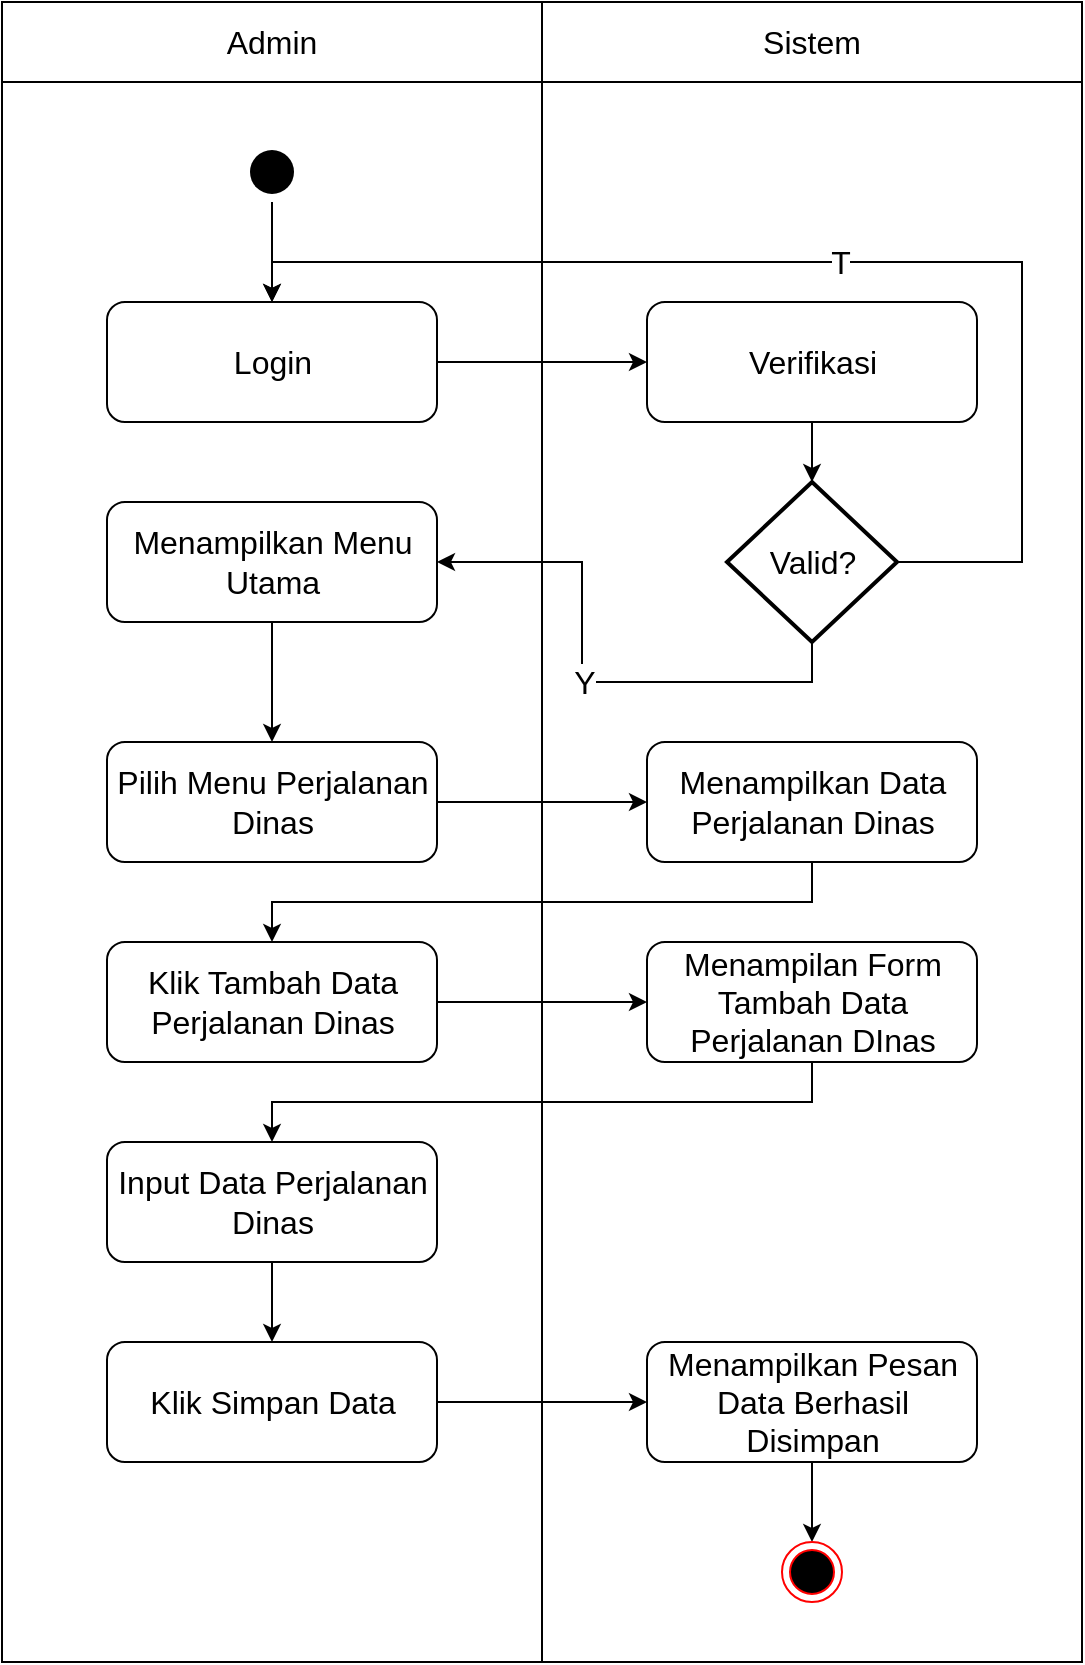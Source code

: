 <mxfile version="20.8.3" type="github">
  <diagram id="AEnEGb0QVDxgxt8X6Wf-" name="Page-1">
    <mxGraphModel dx="1050" dy="1681" grid="1" gridSize="10" guides="1" tooltips="1" connect="1" arrows="1" fold="1" page="1" pageScale="1" pageWidth="850" pageHeight="1100" math="0" shadow="0">
      <root>
        <mxCell id="0" />
        <mxCell id="1" parent="0" />
        <mxCell id="ddWomf6Aq5IqWA8aYFaR-2" value="" style="rounded=0;whiteSpace=wrap;html=1;" vertex="1" parent="1">
          <mxGeometry x="40" y="-100" width="270" height="790" as="geometry" />
        </mxCell>
        <mxCell id="ddWomf6Aq5IqWA8aYFaR-3" value="" style="rounded=0;whiteSpace=wrap;html=1;" vertex="1" parent="1">
          <mxGeometry x="310" y="-100" width="270" height="790" as="geometry" />
        </mxCell>
        <mxCell id="ddWomf6Aq5IqWA8aYFaR-4" value="&lt;font style=&quot;font-size: 16px;&quot;&gt;Admin&lt;/font&gt;" style="rounded=0;whiteSpace=wrap;html=1;" vertex="1" parent="1">
          <mxGeometry x="40" y="-140" width="270" height="40" as="geometry" />
        </mxCell>
        <mxCell id="ddWomf6Aq5IqWA8aYFaR-5" value="&lt;font style=&quot;font-size: 16px;&quot;&gt;Sistem&lt;/font&gt;" style="rounded=0;whiteSpace=wrap;html=1;" vertex="1" parent="1">
          <mxGeometry x="310" y="-140" width="270" height="40" as="geometry" />
        </mxCell>
        <mxCell id="ddWomf6Aq5IqWA8aYFaR-21" style="edgeStyle=orthogonalEdgeStyle;rounded=0;orthogonalLoop=1;jettySize=auto;html=1;entryX=0;entryY=0.5;entryDx=0;entryDy=0;fontSize=16;" edge="1" parent="1" source="ddWomf6Aq5IqWA8aYFaR-6" target="ddWomf6Aq5IqWA8aYFaR-10">
          <mxGeometry relative="1" as="geometry" />
        </mxCell>
        <mxCell id="ddWomf6Aq5IqWA8aYFaR-6" value="Pilih Menu Perjalanan Dinas" style="rounded=1;whiteSpace=wrap;html=1;fontSize=16;" vertex="1" parent="1">
          <mxGeometry x="92.5" y="230" width="165" height="60" as="geometry" />
        </mxCell>
        <mxCell id="ddWomf6Aq5IqWA8aYFaR-42" style="edgeStyle=orthogonalEdgeStyle;rounded=0;orthogonalLoop=1;jettySize=auto;html=1;exitX=0.5;exitY=1;exitDx=0;exitDy=0;fontSize=16;" edge="1" parent="1" source="ddWomf6Aq5IqWA8aYFaR-7" target="ddWomf6Aq5IqWA8aYFaR-29">
          <mxGeometry relative="1" as="geometry" />
        </mxCell>
        <mxCell id="ddWomf6Aq5IqWA8aYFaR-7" value="" style="ellipse;html=1;shape=endState;fillColor=#000000;strokeColor=none;fontSize=16;" vertex="1" parent="1">
          <mxGeometry x="160" y="-70" width="30" height="30" as="geometry" />
        </mxCell>
        <mxCell id="ddWomf6Aq5IqWA8aYFaR-24" style="edgeStyle=orthogonalEdgeStyle;rounded=0;orthogonalLoop=1;jettySize=auto;html=1;exitX=0.5;exitY=1;exitDx=0;exitDy=0;fontSize=16;" edge="1" parent="1" source="ddWomf6Aq5IqWA8aYFaR-10" target="ddWomf6Aq5IqWA8aYFaR-11">
          <mxGeometry relative="1" as="geometry" />
        </mxCell>
        <mxCell id="ddWomf6Aq5IqWA8aYFaR-10" value="Menampilkan Data Perjalanan Dinas" style="rounded=1;whiteSpace=wrap;html=1;fontSize=16;" vertex="1" parent="1">
          <mxGeometry x="362.5" y="230" width="165" height="60" as="geometry" />
        </mxCell>
        <mxCell id="ddWomf6Aq5IqWA8aYFaR-23" style="edgeStyle=orthogonalEdgeStyle;rounded=0;orthogonalLoop=1;jettySize=auto;html=1;exitX=1;exitY=0.5;exitDx=0;exitDy=0;entryX=0;entryY=0.5;entryDx=0;entryDy=0;fontSize=16;" edge="1" parent="1" source="ddWomf6Aq5IqWA8aYFaR-11" target="ddWomf6Aq5IqWA8aYFaR-12">
          <mxGeometry relative="1" as="geometry" />
        </mxCell>
        <mxCell id="ddWomf6Aq5IqWA8aYFaR-11" value="Klik Tambah Data Perjalanan Dinas" style="rounded=1;whiteSpace=wrap;html=1;fontSize=16;" vertex="1" parent="1">
          <mxGeometry x="92.5" y="330" width="165" height="60" as="geometry" />
        </mxCell>
        <mxCell id="ddWomf6Aq5IqWA8aYFaR-25" style="edgeStyle=orthogonalEdgeStyle;rounded=0;orthogonalLoop=1;jettySize=auto;html=1;exitX=0.5;exitY=1;exitDx=0;exitDy=0;fontSize=16;" edge="1" parent="1" source="ddWomf6Aq5IqWA8aYFaR-12" target="ddWomf6Aq5IqWA8aYFaR-13">
          <mxGeometry relative="1" as="geometry" />
        </mxCell>
        <mxCell id="ddWomf6Aq5IqWA8aYFaR-12" value="Menampilan Form Tambah Data Perjalanan DInas" style="rounded=1;whiteSpace=wrap;html=1;fontSize=16;" vertex="1" parent="1">
          <mxGeometry x="362.5" y="330" width="165" height="60" as="geometry" />
        </mxCell>
        <mxCell id="ddWomf6Aq5IqWA8aYFaR-26" style="edgeStyle=orthogonalEdgeStyle;rounded=0;orthogonalLoop=1;jettySize=auto;html=1;exitX=0.5;exitY=1;exitDx=0;exitDy=0;entryX=0.5;entryY=0;entryDx=0;entryDy=0;fontSize=16;" edge="1" parent="1" source="ddWomf6Aq5IqWA8aYFaR-13" target="ddWomf6Aq5IqWA8aYFaR-14">
          <mxGeometry relative="1" as="geometry" />
        </mxCell>
        <mxCell id="ddWomf6Aq5IqWA8aYFaR-13" value="Input Data Perjalanan Dinas" style="rounded=1;whiteSpace=wrap;html=1;fontSize=16;" vertex="1" parent="1">
          <mxGeometry x="92.5" y="430" width="165" height="60" as="geometry" />
        </mxCell>
        <mxCell id="ddWomf6Aq5IqWA8aYFaR-27" style="edgeStyle=orthogonalEdgeStyle;rounded=0;orthogonalLoop=1;jettySize=auto;html=1;exitX=1;exitY=0.5;exitDx=0;exitDy=0;entryX=0;entryY=0.5;entryDx=0;entryDy=0;fontSize=16;" edge="1" parent="1" source="ddWomf6Aq5IqWA8aYFaR-14" target="ddWomf6Aq5IqWA8aYFaR-15">
          <mxGeometry relative="1" as="geometry" />
        </mxCell>
        <mxCell id="ddWomf6Aq5IqWA8aYFaR-14" value="Klik Simpan Data" style="rounded=1;whiteSpace=wrap;html=1;fontSize=16;" vertex="1" parent="1">
          <mxGeometry x="92.5" y="530" width="165" height="60" as="geometry" />
        </mxCell>
        <mxCell id="ddWomf6Aq5IqWA8aYFaR-28" style="edgeStyle=orthogonalEdgeStyle;rounded=0;orthogonalLoop=1;jettySize=auto;html=1;exitX=0.5;exitY=1;exitDx=0;exitDy=0;entryX=0.5;entryY=0;entryDx=0;entryDy=0;fontSize=16;" edge="1" parent="1" source="ddWomf6Aq5IqWA8aYFaR-15" target="ddWomf6Aq5IqWA8aYFaR-16">
          <mxGeometry relative="1" as="geometry" />
        </mxCell>
        <mxCell id="ddWomf6Aq5IqWA8aYFaR-15" value="Menampilkan Pesan Data Berhasil Disimpan" style="rounded=1;whiteSpace=wrap;html=1;fontSize=16;" vertex="1" parent="1">
          <mxGeometry x="362.5" y="530" width="165" height="60" as="geometry" />
        </mxCell>
        <mxCell id="ddWomf6Aq5IqWA8aYFaR-16" value="" style="ellipse;html=1;shape=endState;fillColor=#000000;strokeColor=#ff0000;fontSize=16;" vertex="1" parent="1">
          <mxGeometry x="430" y="630" width="30" height="30" as="geometry" />
        </mxCell>
        <mxCell id="ddWomf6Aq5IqWA8aYFaR-43" style="edgeStyle=orthogonalEdgeStyle;rounded=0;orthogonalLoop=1;jettySize=auto;html=1;entryX=0;entryY=0.5;entryDx=0;entryDy=0;fontSize=16;" edge="1" parent="1" source="ddWomf6Aq5IqWA8aYFaR-29" target="ddWomf6Aq5IqWA8aYFaR-30">
          <mxGeometry relative="1" as="geometry" />
        </mxCell>
        <mxCell id="ddWomf6Aq5IqWA8aYFaR-29" value="Login" style="rounded=1;whiteSpace=wrap;html=1;fontSize=16;" vertex="1" parent="1">
          <mxGeometry x="92.5" y="10" width="165" height="60" as="geometry" />
        </mxCell>
        <mxCell id="ddWomf6Aq5IqWA8aYFaR-37" style="edgeStyle=orthogonalEdgeStyle;rounded=0;orthogonalLoop=1;jettySize=auto;html=1;exitX=0.5;exitY=1;exitDx=0;exitDy=0;entryX=0.5;entryY=0;entryDx=0;entryDy=0;entryPerimeter=0;fontSize=16;" edge="1" parent="1" source="ddWomf6Aq5IqWA8aYFaR-30" target="ddWomf6Aq5IqWA8aYFaR-31">
          <mxGeometry relative="1" as="geometry" />
        </mxCell>
        <mxCell id="ddWomf6Aq5IqWA8aYFaR-30" value="Verifikasi" style="rounded=1;whiteSpace=wrap;html=1;fontSize=16;" vertex="1" parent="1">
          <mxGeometry x="362.5" y="10" width="165" height="60" as="geometry" />
        </mxCell>
        <mxCell id="ddWomf6Aq5IqWA8aYFaR-39" value="T" style="edgeStyle=orthogonalEdgeStyle;rounded=0;orthogonalLoop=1;jettySize=auto;html=1;exitX=1;exitY=0.5;exitDx=0;exitDy=0;exitPerimeter=0;entryX=0.5;entryY=0;entryDx=0;entryDy=0;fontSize=16;" edge="1" parent="1" source="ddWomf6Aq5IqWA8aYFaR-31" target="ddWomf6Aq5IqWA8aYFaR-29">
          <mxGeometry relative="1" as="geometry">
            <Array as="points">
              <mxPoint x="550" y="140" />
              <mxPoint x="550" y="-10" />
              <mxPoint x="175" y="-10" />
            </Array>
          </mxGeometry>
        </mxCell>
        <mxCell id="ddWomf6Aq5IqWA8aYFaR-47" value="Y" style="edgeStyle=orthogonalEdgeStyle;rounded=0;orthogonalLoop=1;jettySize=auto;html=1;exitX=0.5;exitY=1;exitDx=0;exitDy=0;exitPerimeter=0;entryX=1;entryY=0.5;entryDx=0;entryDy=0;fontSize=16;" edge="1" parent="1" source="ddWomf6Aq5IqWA8aYFaR-31" target="ddWomf6Aq5IqWA8aYFaR-45">
          <mxGeometry relative="1" as="geometry" />
        </mxCell>
        <mxCell id="ddWomf6Aq5IqWA8aYFaR-31" value="Valid?" style="strokeWidth=2;html=1;shape=mxgraph.flowchart.decision;whiteSpace=wrap;fontSize=16;" vertex="1" parent="1">
          <mxGeometry x="402.5" y="100" width="85" height="80" as="geometry" />
        </mxCell>
        <mxCell id="ddWomf6Aq5IqWA8aYFaR-48" style="edgeStyle=orthogonalEdgeStyle;rounded=0;orthogonalLoop=1;jettySize=auto;html=1;exitX=0.5;exitY=1;exitDx=0;exitDy=0;fontSize=16;" edge="1" parent="1" source="ddWomf6Aq5IqWA8aYFaR-45" target="ddWomf6Aq5IqWA8aYFaR-6">
          <mxGeometry relative="1" as="geometry" />
        </mxCell>
        <mxCell id="ddWomf6Aq5IqWA8aYFaR-45" value="Menampilkan Menu Utama" style="rounded=1;whiteSpace=wrap;html=1;fontSize=16;" vertex="1" parent="1">
          <mxGeometry x="92.5" y="110" width="165" height="60" as="geometry" />
        </mxCell>
      </root>
    </mxGraphModel>
  </diagram>
</mxfile>
